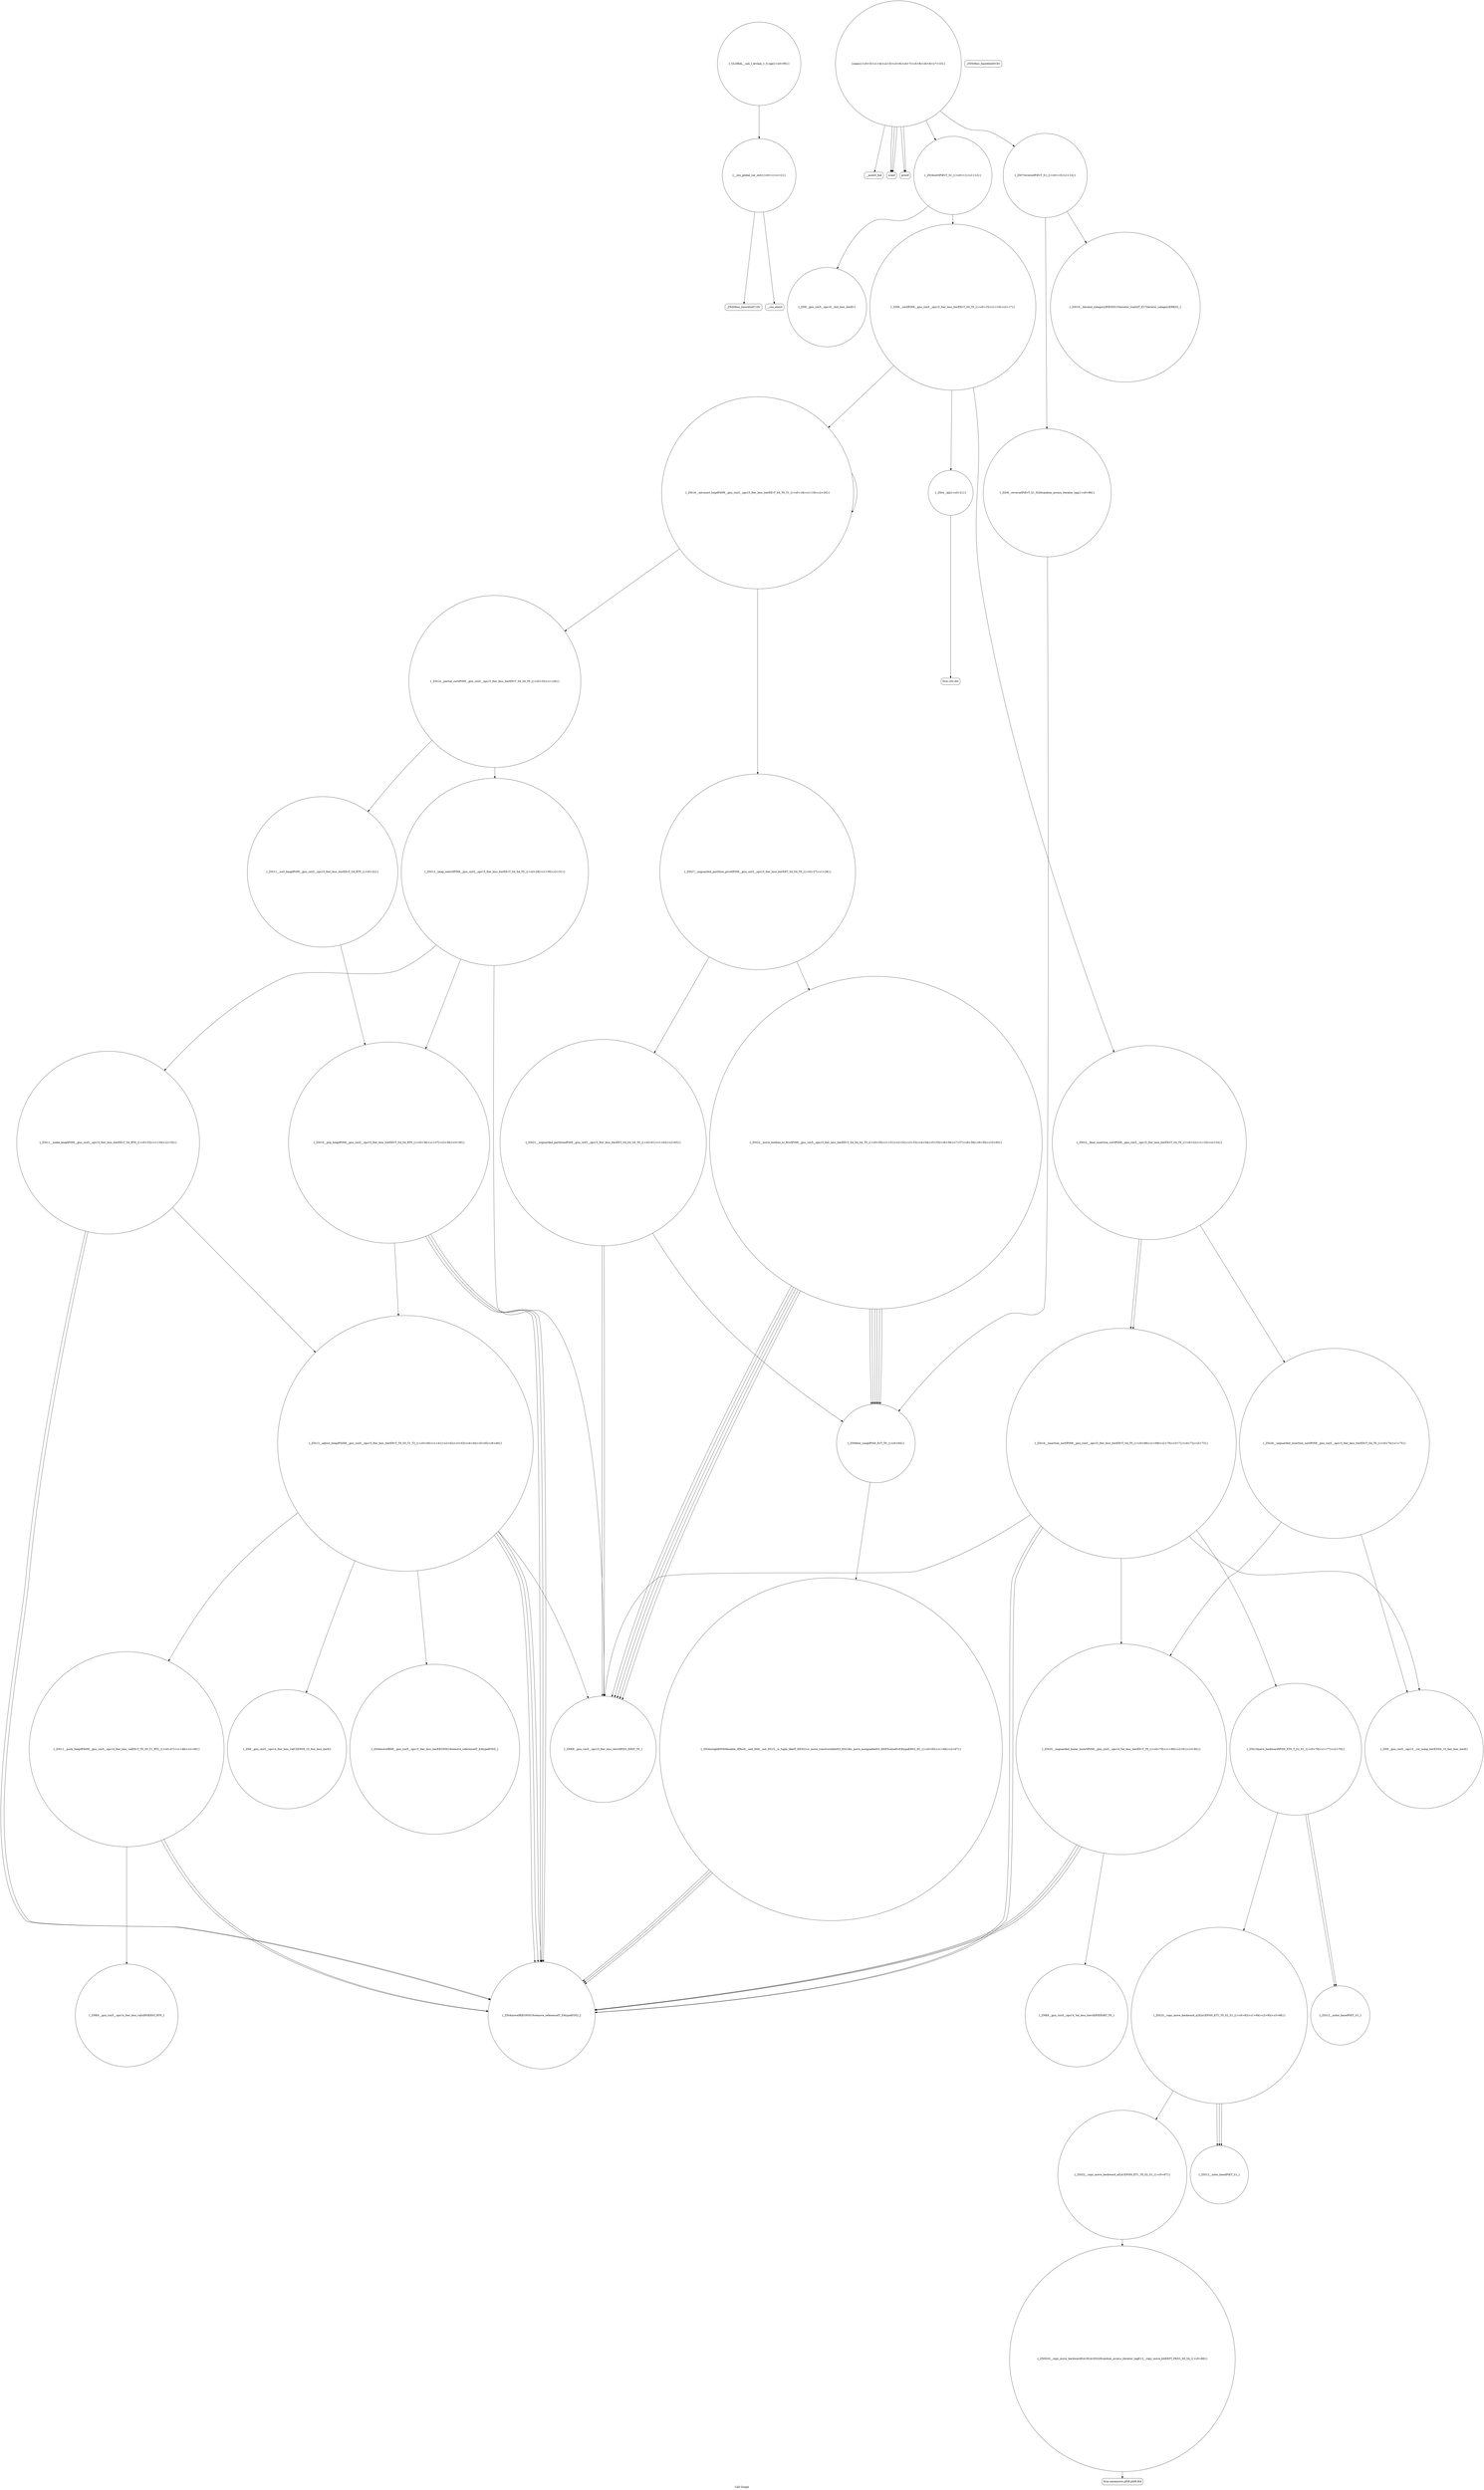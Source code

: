 digraph "Call Graph" {
	label="Call Graph";

	Node0x565163473260 [shape=record,shape=circle,label="{__cxx_global_var_init|{<s0>1|<s1>2}}"];
	Node0x565163473260:s0 -> Node0x5651634732e0[color=black];
	Node0x565163473260:s1 -> Node0x5651634733e0[color=black];
	Node0x5651634748e0 [shape=record,shape=circle,label="{_ZSt9__reverseIPiEvT_S1_St26random_access_iterator_tag|{<s0>89}}"];
	Node0x5651634748e0:s0 -> Node0x565163474160[color=black];
	Node0x5651634735e0 [shape=record,shape=Mrecord,label="{__assert_fail}"];
	Node0x565163473960 [shape=record,shape=circle,label="{_ZSt22__final_insertion_sortIPiN9__gnu_cxx5__ops15_Iter_less_iterEEvT_S4_T0_|{<s0>22|<s1>23|<s2>24}}"];
	Node0x565163473960:s0 -> Node0x5651634742e0[color=black];
	Node0x565163473960:s1 -> Node0x565163474360[color=black];
	Node0x565163473960:s2 -> Node0x5651634742e0[color=black];
	Node0x565163473ce0 [shape=record,shape=circle,label="{_ZSt10__pop_heapIPiN9__gnu_cxx5__ops15_Iter_less_iterEEvT_S4_S4_RT0_|{<s0>36|<s1>37|<s2>38|<s3>39}}"];
	Node0x565163473ce0:s0 -> Node0x565163473d60[color=black];
	Node0x565163473ce0:s1 -> Node0x565163473d60[color=black];
	Node0x565163473ce0:s2 -> Node0x565163473d60[color=black];
	Node0x565163473ce0:s3 -> Node0x565163473de0[color=black];
	Node0x565163474060 [shape=record,shape=circle,label="{_ZSt22__move_median_to_firstIPiN9__gnu_cxx5__ops15_Iter_less_iterEEvT_S4_S4_S4_T0_|{<s0>50|<s1>51|<s2>52|<s3>53|<s4>54|<s5>55|<s6>56|<s7>57|<s8>58|<s9>59|<s10>60}}"];
	Node0x565163474060:s0 -> Node0x565163473c60[color=black];
	Node0x565163474060:s1 -> Node0x565163473c60[color=black];
	Node0x565163474060:s2 -> Node0x565163474160[color=black];
	Node0x565163474060:s3 -> Node0x565163473c60[color=black];
	Node0x565163474060:s4 -> Node0x565163474160[color=black];
	Node0x565163474060:s5 -> Node0x565163474160[color=black];
	Node0x565163474060:s6 -> Node0x565163473c60[color=black];
	Node0x565163474060:s7 -> Node0x565163474160[color=black];
	Node0x565163474060:s8 -> Node0x565163473c60[color=black];
	Node0x565163474060:s9 -> Node0x565163474160[color=black];
	Node0x565163474060:s10 -> Node0x565163474160[color=black];
	Node0x5651634743e0 [shape=record,shape=circle,label="{_ZSt13move_backwardIPiS0_ET0_T_S2_S1_|{<s0>76|<s1>77|<s2>78}}"];
	Node0x5651634743e0:s0 -> Node0x5651634745e0[color=black];
	Node0x5651634743e0:s1 -> Node0x5651634745e0[color=black];
	Node0x5651634743e0:s2 -> Node0x565163474560[color=black];
	Node0x565163474760 [shape=record,shape=circle,label="{_ZNSt20__copy_move_backwardILb1ELb1ESt26random_access_iterator_tagE13__copy_move_bIiEEPT_PKS3_S6_S4_|{<s0>88}}"];
	Node0x565163474760:s0 -> Node0x5651634747e0[color=black];
	Node0x565163473460 [shape=record,shape=circle,label="{main|{<s0>3|<s1>4|<s2>5|<s3>6|<s4>7|<s5>8|<s6>9|<s7>10}}"];
	Node0x565163473460:s0 -> Node0x5651634734e0[color=black];
	Node0x565163473460:s1 -> Node0x565163473560[color=black];
	Node0x565163473460:s2 -> Node0x5651634734e0[color=black];
	Node0x565163473460:s3 -> Node0x5651634734e0[color=black];
	Node0x565163473460:s4 -> Node0x5651634735e0[color=black];
	Node0x565163473460:s5 -> Node0x565163473660[color=black];
	Node0x565163473460:s6 -> Node0x5651634736e0[color=black];
	Node0x565163473460:s7 -> Node0x565163473560[color=black];
	Node0x5651634737e0 [shape=record,shape=circle,label="{_ZN9__gnu_cxx5__ops16__iter_less_iterEv}"];
	Node0x565163473b60 [shape=record,shape=circle,label="{_ZSt11__sort_heapIPiN9__gnu_cxx5__ops15_Iter_less_iterEEvT_S4_RT0_|{<s0>32}}"];
	Node0x565163473b60:s0 -> Node0x565163473ce0[color=black];
	Node0x565163473ee0 [shape=record,shape=circle,label="{_ZN9__gnu_cxx5__ops14_Iter_less_valC2ENS0_15_Iter_less_iterE}"];
	Node0x565163474260 [shape=record,shape=Mrecord,label="{llvm.ctlz.i64}"];
	Node0x5651634745e0 [shape=record,shape=circle,label="{_ZSt12__miter_baseIPiET_S1_}"];
	Node0x5651634732e0 [shape=record,shape=Mrecord,label="{_ZNSt8ios_base4InitC1Ev}"];
	Node0x565163474960 [shape=record,shape=circle,label="{_ZSt19__iterator_categoryIPiENSt15iterator_traitsIT_E17iterator_categoryERKS2_}"];
	Node0x565163473660 [shape=record,shape=circle,label="{_ZSt4sortIPiEvT_S1_|{<s0>11|<s1>12}}"];
	Node0x565163473660:s0 -> Node0x5651634737e0[color=black];
	Node0x565163473660:s1 -> Node0x565163473760[color=black];
	Node0x5651634739e0 [shape=record,shape=circle,label="{_ZSt14__partial_sortIPiN9__gnu_cxx5__ops15_Iter_less_iterEEvT_S4_S4_T0_|{<s0>25|<s1>26}}"];
	Node0x5651634739e0:s0 -> Node0x565163473ae0[color=black];
	Node0x5651634739e0:s1 -> Node0x565163473b60[color=black];
	Node0x565163473d60 [shape=record,shape=circle,label="{_ZSt4moveIRiEONSt16remove_referenceIT_E4typeEOS2_}"];
	Node0x5651634740e0 [shape=record,shape=circle,label="{_ZSt21__unguarded_partitionIPiN9__gnu_cxx5__ops15_Iter_less_iterEET_S4_S4_S4_T0_|{<s0>61|<s1>62|<s2>63}}"];
	Node0x5651634740e0:s0 -> Node0x565163473c60[color=black];
	Node0x5651634740e0:s1 -> Node0x565163473c60[color=black];
	Node0x5651634740e0:s2 -> Node0x565163474160[color=black];
	Node0x565163474460 [shape=record,shape=circle,label="{_ZSt25__unguarded_linear_insertIPiN9__gnu_cxx5__ops14_Val_less_iterEEvT_T0_|{<s0>79|<s1>80|<s2>81|<s3>82}}"];
	Node0x565163474460:s0 -> Node0x565163473d60[color=black];
	Node0x565163474460:s1 -> Node0x565163474860[color=black];
	Node0x565163474460:s2 -> Node0x565163473d60[color=black];
	Node0x565163474460:s3 -> Node0x565163473d60[color=black];
	Node0x5651634747e0 [shape=record,shape=Mrecord,label="{llvm.memmove.p0i8.p0i8.i64}"];
	Node0x5651634734e0 [shape=record,shape=Mrecord,label="{scanf}"];
	Node0x565163473860 [shape=record,shape=circle,label="{_ZSt16__introsort_loopIPilN9__gnu_cxx5__ops15_Iter_less_iterEEvT_S4_T0_T1_|{<s0>18|<s1>19|<s2>20}}"];
	Node0x565163473860:s0 -> Node0x5651634739e0[color=black];
	Node0x565163473860:s1 -> Node0x565163473a60[color=black];
	Node0x565163473860:s2 -> Node0x565163473860[color=black];
	Node0x565163473be0 [shape=record,shape=circle,label="{_ZSt11__make_heapIPiN9__gnu_cxx5__ops15_Iter_less_iterEEvT_S4_RT0_|{<s0>33|<s1>34|<s2>35}}"];
	Node0x565163473be0:s0 -> Node0x565163473d60[color=black];
	Node0x565163473be0:s1 -> Node0x565163473d60[color=black];
	Node0x565163473be0:s2 -> Node0x565163473de0[color=black];
	Node0x565163473f60 [shape=record,shape=circle,label="{_ZSt11__push_heapIPiliN9__gnu_cxx5__ops14_Iter_less_valEEvT_T0_S5_T1_RT2_|{<s0>47|<s1>48|<s2>49}}"];
	Node0x565163473f60:s0 -> Node0x565163473fe0[color=black];
	Node0x565163473f60:s1 -> Node0x565163473d60[color=black];
	Node0x565163473f60:s2 -> Node0x565163473d60[color=black];
	Node0x5651634742e0 [shape=record,shape=circle,label="{_ZSt16__insertion_sortIPiN9__gnu_cxx5__ops15_Iter_less_iterEEvT_S4_T0_|{<s0>68|<s1>69|<s2>70|<s3>71|<s4>72|<s5>73}}"];
	Node0x5651634742e0:s0 -> Node0x565163473c60[color=black];
	Node0x5651634742e0:s1 -> Node0x565163473d60[color=black];
	Node0x5651634742e0:s2 -> Node0x5651634743e0[color=black];
	Node0x5651634742e0:s3 -> Node0x565163473d60[color=black];
	Node0x5651634742e0:s4 -> Node0x5651634744e0[color=black];
	Node0x5651634742e0:s5 -> Node0x565163474460[color=black];
	Node0x565163474660 [shape=record,shape=circle,label="{_ZSt22__copy_move_backward_aILb1EPiS0_ET1_T0_S2_S1_|{<s0>87}}"];
	Node0x565163474660:s0 -> Node0x565163474760[color=black];
	Node0x565163473360 [shape=record,shape=Mrecord,label="{_ZNSt8ios_base4InitD1Ev}"];
	Node0x5651634749e0 [shape=record,shape=circle,label="{_GLOBAL__sub_I_levlam_1_0.cpp|{<s0>90}}"];
	Node0x5651634749e0:s0 -> Node0x565163473260[color=black];
	Node0x5651634736e0 [shape=record,shape=circle,label="{_ZSt7reverseIPiEvT_S1_|{<s0>13|<s1>14}}"];
	Node0x5651634736e0:s0 -> Node0x565163474960[color=black];
	Node0x5651634736e0:s1 -> Node0x5651634748e0[color=black];
	Node0x565163473a60 [shape=record,shape=circle,label="{_ZSt27__unguarded_partition_pivotIPiN9__gnu_cxx5__ops15_Iter_less_iterEET_S4_S4_T0_|{<s0>27|<s1>28}}"];
	Node0x565163473a60:s0 -> Node0x565163474060[color=black];
	Node0x565163473a60:s1 -> Node0x5651634740e0[color=black];
	Node0x565163473de0 [shape=record,shape=circle,label="{_ZSt13__adjust_heapIPiliN9__gnu_cxx5__ops15_Iter_less_iterEEvT_T0_S5_T1_T2_|{<s0>40|<s1>41|<s2>42|<s3>43|<s4>44|<s5>45|<s6>46}}"];
	Node0x565163473de0:s0 -> Node0x565163473c60[color=black];
	Node0x565163473de0:s1 -> Node0x565163473d60[color=black];
	Node0x565163473de0:s2 -> Node0x565163473d60[color=black];
	Node0x565163473de0:s3 -> Node0x565163473e60[color=black];
	Node0x565163473de0:s4 -> Node0x565163473ee0[color=black];
	Node0x565163473de0:s5 -> Node0x565163473d60[color=black];
	Node0x565163473de0:s6 -> Node0x565163473f60[color=black];
	Node0x565163474160 [shape=record,shape=circle,label="{_ZSt9iter_swapIPiS0_EvT_T0_|{<s0>64}}"];
	Node0x565163474160:s0 -> Node0x5651634741e0[color=black];
	Node0x5651634744e0 [shape=record,shape=circle,label="{_ZN9__gnu_cxx5__ops15__val_comp_iterENS0_15_Iter_less_iterE}"];
	Node0x565163474860 [shape=record,shape=circle,label="{_ZNK9__gnu_cxx5__ops14_Val_less_iterclIiPiEEbRT_T0_}"];
	Node0x565163473560 [shape=record,shape=Mrecord,label="{printf}"];
	Node0x5651634738e0 [shape=record,shape=circle,label="{_ZSt4__lgl|{<s0>21}}"];
	Node0x5651634738e0:s0 -> Node0x565163474260[color=black];
	Node0x565163473c60 [shape=record,shape=circle,label="{_ZNK9__gnu_cxx5__ops15_Iter_less_iterclIPiS3_EEbT_T0_}"];
	Node0x565163473fe0 [shape=record,shape=circle,label="{_ZNK9__gnu_cxx5__ops14_Iter_less_valclIPiiEEbT_RT0_}"];
	Node0x565163474360 [shape=record,shape=circle,label="{_ZSt26__unguarded_insertion_sortIPiN9__gnu_cxx5__ops15_Iter_less_iterEEvT_S4_T0_|{<s0>74|<s1>75}}"];
	Node0x565163474360:s0 -> Node0x5651634744e0[color=black];
	Node0x565163474360:s1 -> Node0x565163474460[color=black];
	Node0x5651634746e0 [shape=record,shape=circle,label="{_ZSt12__niter_baseIPiET_S1_}"];
	Node0x5651634733e0 [shape=record,shape=Mrecord,label="{__cxa_atexit}"];
	Node0x565163473760 [shape=record,shape=circle,label="{_ZSt6__sortIPiN9__gnu_cxx5__ops15_Iter_less_iterEEvT_S4_T0_|{<s0>15|<s1>16|<s2>17}}"];
	Node0x565163473760:s0 -> Node0x5651634738e0[color=black];
	Node0x565163473760:s1 -> Node0x565163473860[color=black];
	Node0x565163473760:s2 -> Node0x565163473960[color=black];
	Node0x565163473ae0 [shape=record,shape=circle,label="{_ZSt13__heap_selectIPiN9__gnu_cxx5__ops15_Iter_less_iterEEvT_S4_S4_T0_|{<s0>29|<s1>30|<s2>31}}"];
	Node0x565163473ae0:s0 -> Node0x565163473be0[color=black];
	Node0x565163473ae0:s1 -> Node0x565163473c60[color=black];
	Node0x565163473ae0:s2 -> Node0x565163473ce0[color=black];
	Node0x565163473e60 [shape=record,shape=circle,label="{_ZSt4moveIRN9__gnu_cxx5__ops15_Iter_less_iterEEONSt16remove_referenceIT_E4typeEOS5_}"];
	Node0x5651634741e0 [shape=record,shape=circle,label="{_ZSt4swapIiENSt9enable_ifIXsr6__and_ISt6__not_ISt15__is_tuple_likeIT_EESt21is_move_constructibleIS3_ESt18is_move_assignableIS3_EEE5valueEvE4typeERS3_SC_|{<s0>65|<s1>66|<s2>67}}"];
	Node0x5651634741e0:s0 -> Node0x565163473d60[color=black];
	Node0x5651634741e0:s1 -> Node0x565163473d60[color=black];
	Node0x5651634741e0:s2 -> Node0x565163473d60[color=black];
	Node0x565163474560 [shape=record,shape=circle,label="{_ZSt23__copy_move_backward_a2ILb1EPiS0_ET1_T0_S2_S1_|{<s0>83|<s1>84|<s2>85|<s3>86}}"];
	Node0x565163474560:s0 -> Node0x5651634746e0[color=black];
	Node0x565163474560:s1 -> Node0x5651634746e0[color=black];
	Node0x565163474560:s2 -> Node0x5651634746e0[color=black];
	Node0x565163474560:s3 -> Node0x565163474660[color=black];
}
